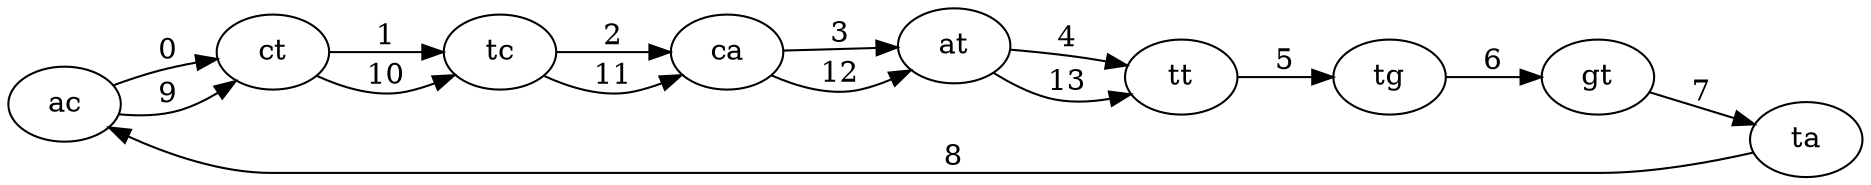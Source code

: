 digraph G
{
rankdir=LR
ac -> ct [color="black", label="0"];
ct -> tc [color="black", label="1"];
tc -> ca [color="black", label="2"];
ca -> at [color="black", label="3"];
at -> tt [color="black", label="4"];
tt -> tg [color="black", label="5"];
tg -> gt [color="black", label="6"];
gt -> ta [color="black", label="7"];
ta -> ac [color="black", label="8"];
ac -> ct [color="black", label="9"];
ct -> tc [color="black", label="10"];
tc -> ca [color="black", label="11"];
ca -> at [color="black", label="12"];
at -> tt [color="black", label="13"];
}
